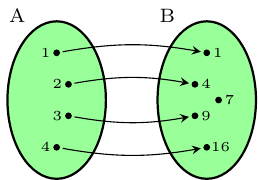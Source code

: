 \documentclass[crop,tikz]{standalone}
\begin{document}
  \usetikzlibrary{shapes.geometric,positioning}
  \begin{tikzpicture}
    \node[%
      ellipse,
      draw,
      fill=white,
      thick,
      minimum height=2cm,
      minimum width=1.25cm,
      outer sep=8pt,
      fill=green!40
      ] (A) at (0,0) {};
    \node at (A.115) {\scriptsize A};

    \node[%
      ellipse,
      draw,
      fill=white,
      thick,
      minimum height=2cm,
      minimum width=1.25cm,
      outer sep=8pt,
      right=1cm of A,
      fill=green!40
    ] (B) at (A) {};
    \node at (B.115) {\scriptsize B};

    \node[%
      circle,
      draw,
      inner sep=0pt,
      minimum size=2pt,
      fill=black,
      yshift=0.6cm
    ] (A1) at (A) {};
    
    \node[%
      xshift=-0.4em
    ] at (A1) {\tiny $1$};

    \node[%
      circle,
      draw,
      inner sep=0pt,
      minimum size=2pt,
      fill=black,
      yshift=0.2cm,
      xshift=0.15cm
    ] (A2) at (A) {};
    
    \node[%
      xshift=-0.4em
    ] at (A2) {\tiny $2$};

    \node[%
      circle,
      draw,
      inner sep=0pt,
      minimum size=2pt,
      fill=black,
      yshift=-0.2cm,
      xshift=0.15cm
    ] (A3) at (A) {};
    
    \node[%
      xshift=-0.4em
    ] at (A3) {\tiny $3$};

    \node[%
      circle,
      draw,
      inner sep=0pt,
      minimum size=2pt,
      fill=black,
      yshift=-0.6cm
    ] (A4) at (A) {};
    
    \node[%
      xshift=-0.4em
    ] at (A4) {\tiny $4$};

    \node[%
      circle,
      draw,
      inner sep=0pt,
      minimum size=2pt,
      fill=black,
      yshift=0.6cm
    ] (B1) at (B) {};
    
    \node[%
      xshift=0.4em
    ] at (B1) {\tiny $1$};

    \node[%
      circle,
      draw,
      inner sep=0pt,
      minimum size=2pt,
      fill=black,
      yshift=0.2cm,
      xshift=-0.15cm
    ] (B2) at (B) {};
    
    \node[%
      xshift=0.4em
    ] at (B2) {\tiny $4$};

    \node[%
      circle,
      draw,
      inner sep=0pt,
      minimum size=2pt,
      fill=black,
      xshift=0.15cm
    ] (B3) at (B) {};
    
    \node[%
      xshift=0.4em
    ] at (B3) {\tiny $7$};

    \node[%
      circle,
      draw,
      inner sep=0pt,
      minimum size=2pt,
      fill=black,
      yshift=-0.2cm,
      xshift=-0.15cm
    ] (B4) at (B) {};
    
    \node[%
      xshift=0.4em
    ] at (B4) {\tiny $9$};

    \node[%
      circle,
      draw,
      inner sep=0pt,
      minimum size=2pt,
      fill=black,
      yshift=-0.6cm
    ] (B5) at (B) {};
    
    \node[%
      xshift=0.5em
    ] at (B5) {\tiny $16$};

    \draw[%
      out=10,
      in=170,
      shorten >= 0.1em,
      shorten <= 0.1em,
      -stealth
    ] (A1) to (B1);

    \draw[%
      out=10,
      in=170,
      shorten >= 0.1em,
      shorten <= 0.1em,
      -stealth
    ] (A2) to (B2);

    \draw[%
      out=-10,
      in=-170,
      shorten >= 0.1em,
      shorten <= 0.1em,
      -stealth
    ] (A3) to (B4);

    \draw[%
      out=-10,
      in=-170,
      shorten >= 0.1em,
      shorten <= 0.1em,
      -stealth
    ] (A4) to (B5);
  \end{tikzpicture}%
\end{document}